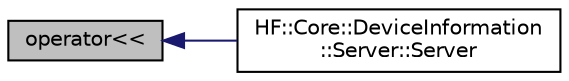 digraph "operator&lt;&lt;"
{
  edge [fontname="Helvetica",fontsize="10",labelfontname="Helvetica",labelfontsize="10"];
  node [fontname="Helvetica",fontsize="10",shape=record];
  rankdir="LR";
  Node16 [label="operator\<\<",height=0.2,width=0.4,color="black", fillcolor="grey75", style="filled", fontcolor="black"];
  Node16 -> Node17 [dir="back",color="midnightblue",fontsize="10",style="solid",fontname="Helvetica"];
  Node17 [label="HF::Core::DeviceInformation\l::Server::Server",height=0.2,width=0.4,color="black", fillcolor="white", style="filled",URL="$structHF_1_1Core_1_1DeviceInformation_1_1Server.html#a48bf7dd6368876ab6adb540137da6b9a",tooltip="Device UID. "];
}
